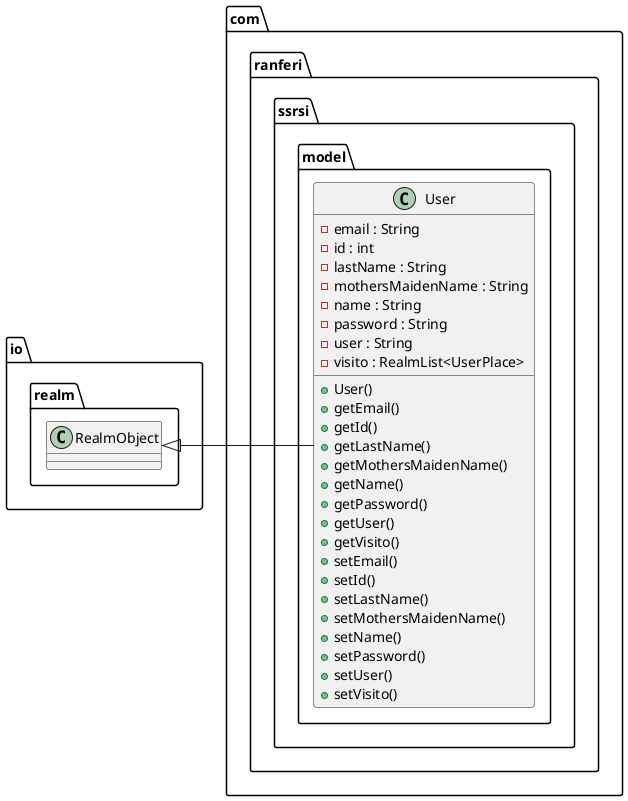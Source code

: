 @startuml

  namespace com.ranferi.ssrsi {
    namespace model {
      class com.ranferi.ssrsi.model.User {
          - email : String
          - id : int
          - lastName : String
          - mothersMaidenName : String
          - name : String
          - password : String
          - user : String
          - visito : RealmList<UserPlace>
          + User()
          + getEmail()
          + getId()
          + getLastName()
          + getMothersMaidenName()
          + getName()
          + getPassword()
          + getUser()
          + getVisito()
          + setEmail()
          + setId()
          + setLastName()
          + setMothersMaidenName()
          + setName()
          + setPassword()
          + setUser()
          + setVisito()
      }
    }
  }

  com.ranferi.ssrsi.model.User -left-|> io.realm.RealmObject



@enduml
